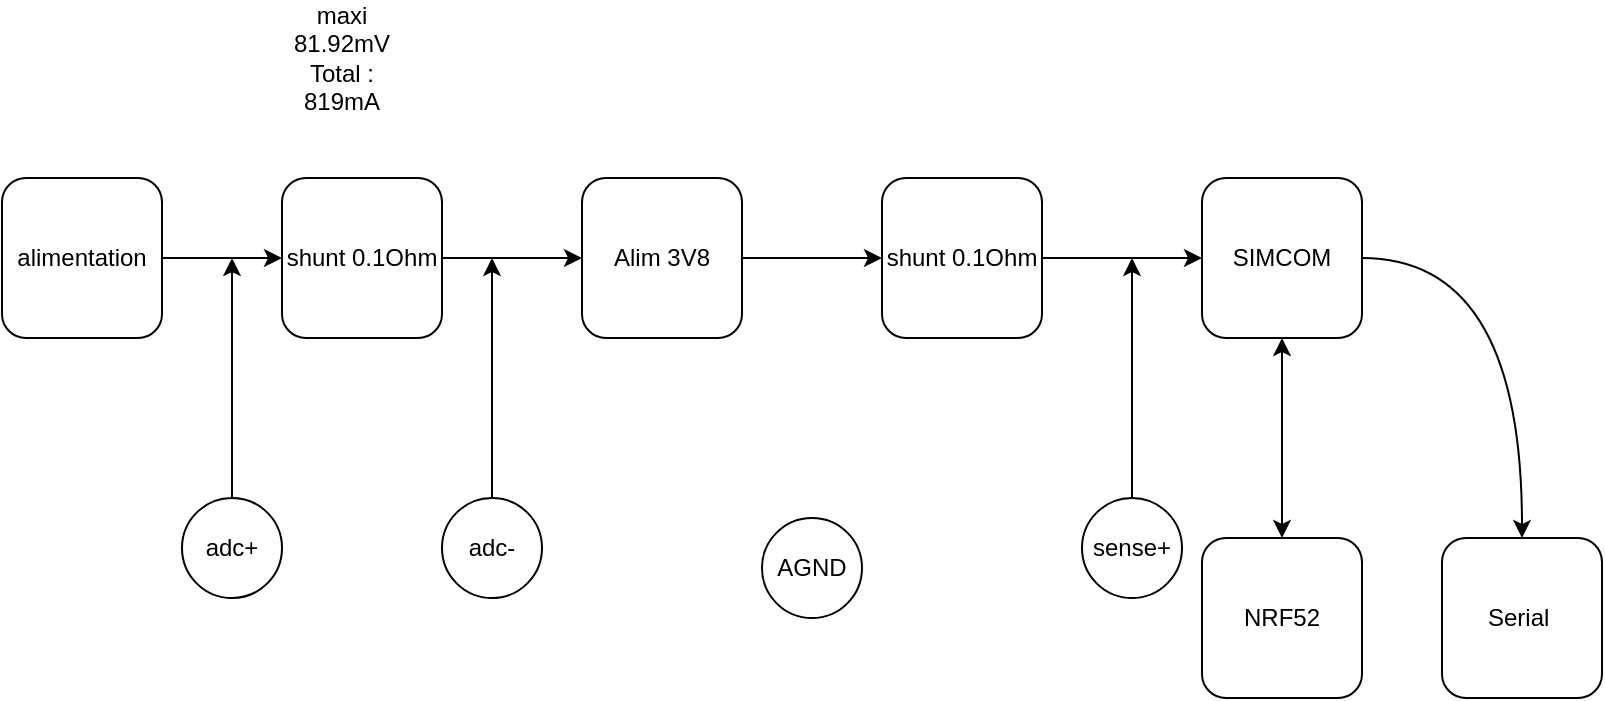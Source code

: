 <mxfile version="13.10.0" type="embed">
    <diagram id="kV4YSQThQ1plXjTBQZ2n" name="Page-1">
        <mxGraphModel dx="1374" dy="790" grid="1" gridSize="10" guides="1" tooltips="1" connect="1" arrows="1" fold="1" page="1" pageScale="1" pageWidth="1169" pageHeight="827" math="0" shadow="0">
            <root>
                <mxCell id="0"/>
                <mxCell id="1" parent="0"/>
                <mxCell id="8" value="" style="edgeStyle=orthogonalEdgeStyle;curved=1;rounded=1;sketch=0;orthogonalLoop=1;jettySize=auto;html=1;" edge="1" parent="1" source="2" target="3">
                    <mxGeometry relative="1" as="geometry"/>
                </mxCell>
                <mxCell id="2" value="alimentation" style="whiteSpace=wrap;html=1;aspect=fixed;sketch=0;rounded=1;" vertex="1" parent="1">
                    <mxGeometry x="90" y="160" width="80" height="80" as="geometry"/>
                </mxCell>
                <mxCell id="9" value="" style="edgeStyle=orthogonalEdgeStyle;curved=1;rounded=1;sketch=0;orthogonalLoop=1;jettySize=auto;html=1;" edge="1" parent="1" source="3" target="4">
                    <mxGeometry relative="1" as="geometry"/>
                </mxCell>
                <mxCell id="3" value="shunt 0.1Ohm" style="whiteSpace=wrap;html=1;aspect=fixed;sketch=0;rounded=1;" vertex="1" parent="1">
                    <mxGeometry x="230" y="160" width="80" height="80" as="geometry"/>
                </mxCell>
                <mxCell id="10" value="" style="edgeStyle=orthogonalEdgeStyle;curved=1;rounded=1;sketch=0;orthogonalLoop=1;jettySize=auto;html=1;" edge="1" parent="1" source="4" target="5">
                    <mxGeometry relative="1" as="geometry"/>
                </mxCell>
                <mxCell id="4" value="Alim 3V8" style="whiteSpace=wrap;html=1;aspect=fixed;sketch=0;rounded=1;" vertex="1" parent="1">
                    <mxGeometry x="380" y="160" width="80" height="80" as="geometry"/>
                </mxCell>
                <mxCell id="11" value="" style="edgeStyle=orthogonalEdgeStyle;curved=1;rounded=1;sketch=0;orthogonalLoop=1;jettySize=auto;html=1;" edge="1" parent="1" source="5" target="6">
                    <mxGeometry relative="1" as="geometry"/>
                </mxCell>
                <mxCell id="5" value="shunt 0.1Ohm" style="whiteSpace=wrap;html=1;aspect=fixed;sketch=0;rounded=1;" vertex="1" parent="1">
                    <mxGeometry x="530" y="160" width="80" height="80" as="geometry"/>
                </mxCell>
                <mxCell id="13" value="" style="edgeStyle=orthogonalEdgeStyle;curved=1;rounded=1;sketch=0;orthogonalLoop=1;jettySize=auto;html=1;startArrow=classic;startFill=1;" edge="1" parent="1" source="6" target="7">
                    <mxGeometry relative="1" as="geometry"/>
                </mxCell>
                <mxCell id="23" style="edgeStyle=orthogonalEdgeStyle;curved=1;rounded=1;sketch=0;orthogonalLoop=1;jettySize=auto;html=1;entryX=0.5;entryY=0;entryDx=0;entryDy=0;startArrow=none;startFill=0;" edge="1" parent="1" source="6" target="22">
                    <mxGeometry relative="1" as="geometry"/>
                </mxCell>
                <mxCell id="6" value="SIMCOM" style="whiteSpace=wrap;html=1;aspect=fixed;sketch=0;rounded=1;" vertex="1" parent="1">
                    <mxGeometry x="690" y="160" width="80" height="80" as="geometry"/>
                </mxCell>
                <mxCell id="7" value="NRF52" style="whiteSpace=wrap;html=1;aspect=fixed;sketch=0;rounded=1;" vertex="1" parent="1">
                    <mxGeometry x="690" y="340" width="80" height="80" as="geometry"/>
                </mxCell>
                <mxCell id="15" style="edgeStyle=orthogonalEdgeStyle;curved=1;rounded=1;sketch=0;orthogonalLoop=1;jettySize=auto;html=1;startArrow=none;startFill=0;" edge="1" parent="1" source="14">
                    <mxGeometry relative="1" as="geometry">
                        <mxPoint x="205" y="200" as="targetPoint"/>
                    </mxGeometry>
                </mxCell>
                <mxCell id="14" value="adc+" style="ellipse;whiteSpace=wrap;html=1;aspect=fixed;rounded=1;sketch=0;" vertex="1" parent="1">
                    <mxGeometry x="180" y="320" width="50" height="50" as="geometry"/>
                </mxCell>
                <mxCell id="17" style="edgeStyle=orthogonalEdgeStyle;curved=1;rounded=1;sketch=0;orthogonalLoop=1;jettySize=auto;html=1;startArrow=none;startFill=0;" edge="1" parent="1" source="16">
                    <mxGeometry relative="1" as="geometry">
                        <mxPoint x="335" y="200" as="targetPoint"/>
                    </mxGeometry>
                </mxCell>
                <mxCell id="16" value="adc-" style="ellipse;whiteSpace=wrap;html=1;aspect=fixed;rounded=1;sketch=0;" vertex="1" parent="1">
                    <mxGeometry x="310" y="320" width="50" height="50" as="geometry"/>
                </mxCell>
                <mxCell id="19" style="edgeStyle=orthogonalEdgeStyle;curved=1;rounded=1;sketch=0;orthogonalLoop=1;jettySize=auto;html=1;startArrow=none;startFill=0;" edge="1" parent="1" source="18">
                    <mxGeometry relative="1" as="geometry">
                        <mxPoint x="655" y="200" as="targetPoint"/>
                    </mxGeometry>
                </mxCell>
                <mxCell id="18" value="sense+" style="ellipse;whiteSpace=wrap;html=1;aspect=fixed;rounded=1;sketch=0;" vertex="1" parent="1">
                    <mxGeometry x="630" y="320" width="50" height="50" as="geometry"/>
                </mxCell>
                <mxCell id="20" value="maxi 81.92mV&lt;br&gt;Total : 819mA" style="text;html=1;strokeColor=none;fillColor=none;align=center;verticalAlign=middle;whiteSpace=wrap;rounded=0;sketch=0;" vertex="1" parent="1">
                    <mxGeometry x="240" y="90" width="40" height="20" as="geometry"/>
                </mxCell>
                <mxCell id="21" value="AGND" style="ellipse;whiteSpace=wrap;html=1;aspect=fixed;rounded=1;sketch=0;" vertex="1" parent="1">
                    <mxGeometry x="470" y="330" width="50" height="50" as="geometry"/>
                </mxCell>
                <mxCell id="22" value="Serial&amp;nbsp;" style="whiteSpace=wrap;html=1;aspect=fixed;rounded=1;sketch=0;" vertex="1" parent="1">
                    <mxGeometry x="810" y="340" width="80" height="80" as="geometry"/>
                </mxCell>
            </root>
        </mxGraphModel>
    </diagram>
</mxfile>